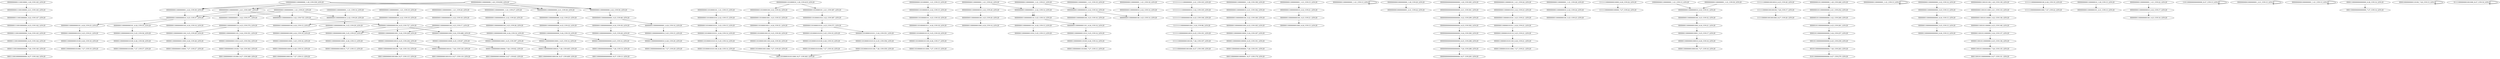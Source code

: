 digraph G {
    "00000111001000000000_6-25_COV:144_LEN:20" -> "00001110010000000000_7-26_COV:140_LEN:20";
    "00000011000000000001_5-25_COV:28_LEN:20" -> "00000110000000000010_6-26_COV:29_LEN:20";
    "00000000110000000010_2-22_COV:29_LEN:20" -> "00000001100000000100_3-23_COV:29_LEN:20";
    "00000000110100001010_3-22_COV:387_LEN:20" -> "00000001101000010101_4-23_COV:371_LEN:20";
    "00000001100000000100_3-23_COV:29_LEN:20" -> "00000011000000001000_4-24_COV:19_LEN:20";
    "00000011010000101010_5-25_COV:19_LEN:20" -> "00000110100001010100_6-26_COV:19_LEN:20";
    "00000110100000101100_6-26_COV:17_LEN:20" -> "00001101000001011000_7-27_COV:15_LEN:20";
    "00000110100001010100_6-26_COV:19_LEN:20" -> "00001101000010101000_7-27_COV:18_LEN:20";
    "00000000110000000110_3-23_COV:14_LEN:20" -> "00000001100000001101_4-24_COV:14_LEN:20";
    "00001100000000100010_7-26_COV:405_LEN:20" -> "00011000000001000100_8-27_COV:409_LEN:20";
    "11111111110000000010_3-22_COV:105_LEN:20" -> "11111111100000000100_4-23_COV:106_LEN:20";
    "00000000001100000001_1-20_COV:190_LEN:20" -> "00000000011000000010_2-21_COV:182_LEN:20";
    "00000000011000000001_1-21_COV:15_LEN:20" -> "00000000110000000010_2-22_COV:21_LEN:20";
    "00000110000000011010_6-25_COV:354_LEN:20" -> "00001100000000110100_7-26_COV:363_LEN:20";
    "00000000011000000001_1-21_COV:13_LEN:20" -> "00000000011000000001_1-21_COV:13_LEN:20";
    "00000011100100000000_5-24_COV:145_LEN:20" -> "00000111001000000000_6-25_COV:144_LEN:20";
    "00000011000000001000_5-24_COV:488_LEN:20" -> "00000110000000010001_6-25_COV:397_LEN:20";
    "00000011000000001000_5-24_COV:488_LEN:20" -> "00000110000000010000_6-25_COV:87_LEN:20";
    "00000110000000010100_6-26_COV:38_LEN:20" -> "00001100000000101000_7-27_COV:37_LEN:20";
    "00000000110000000000_3-23_COV:48_LEN:20" -> "00000001100000000001_4-24_COV:14_LEN:20";
    "00000000110000000000_3-23_COV:48_LEN:20" -> "00000001100000000000_4-24_COV:30_LEN:20";
    "00000000110000000010_2-22_COV:19_LEN:20" -> "00000001100000000100_4-24_COV:13_LEN:20";
    "00000000110000000010_2-22_COV:19_LEN:20" -> "00000001100000000100_4-23_COV:727_LEN:20";
    "00000001100000000100_3-23_COV:26_LEN:20" -> "00000011000000001000_4-24_COV:16_LEN:20";
    "00000000011000000001_2-21_COV:1087_LEN:20" -> "00000000110000000010_3-23_COV:37_LEN:20";
    "00000000011000000001_2-21_COV:1087_LEN:20" -> "00000000110000000011_3-22_COV:371_LEN:20";
    "00000000011000000001_2-21_COV:1087_LEN:20" -> "00000000110000000010_3-22_COV:725_LEN:20";
    "00000000011000000001_1-21_COV:27_LEN:20" -> "00000000110000000010_2-22_COV:26_LEN:20";
    "00000000011000000001_1-21_COV:25_LEN:20" -> "00000000110000000010_3-23_COV:37_LEN:20";
    "00000000011000000001_1-21_COV:25_LEN:20" -> "00000000110000000011_3-22_COV:371_LEN:20";
    "00000000011000000001_1-21_COV:25_LEN:20" -> "00000000110000000010_3-22_COV:725_LEN:20";
    "00000000001110010000_1-20_COV:145_LEN:20" -> "00000000011100100000_2-21_COV:145_LEN:20";
    "00000000011000000010_2-22_COV:16_LEN:20" -> "00000000110000000100_3-23_COV:14_LEN:20";
    "00000000011000000010_2-22_COV:14_LEN:20" -> "00000000110000000100_3-23_COV:14_LEN:20";
    "00001101000010101100_7-26_COV:359_LEN:20" -> "00011010000101011000_8-27_COV:363_LEN:20";
    "00000000001000000000_1-20_COV:20_LEN:20" -> "00000000010000000001_2-21_COV:22_LEN:20";
    "00000011000000001010_5-25_COV:21_LEN:20" -> "00000110000000010100_6-26_COV:18_LEN:20";
    "11111111100000000100_4-23_COV:106_LEN:20" -> "11111111000000001001_5-24_COV:96_LEN:20";
    "00000001101000001011_4-24_COV:18_LEN:20" -> "00000011010000010110_5-25_COV:18_LEN:20";
    "00000000000000000000_4-23_COV:302_LEN:20" -> "00000000000000000000_5-24_COV:300_LEN:20";
    "00000011000000001000_4-24_COV:19_LEN:20" -> "00000110000000010001_5-25_COV:16_LEN:20";
    "00000000011000001010_2-22_COV:23_LEN:20" -> "00000000110000010101_3-23_COV:21_LEN:20";
    "00000000011010000010_2-22_COV:15_LEN:20" -> "00000000110100000101_3-23_COV:18_LEN:20";
    "11111111000000001001_5-24_COV:96_LEN:20" -> "11111110000000010010_6-25_COV:191_LEN:20";
    "00000000110000000010_3-23_COV:37_LEN:20" -> "00000001100000000100_4-24_COV:14_LEN:20";
    "00000000110000000010_3-23_COV:37_LEN:20" -> "00000001100000000101_4-24_COV:23_LEN:20";
    "00000000011000000010_2-22_COV:24_LEN:20" -> "00000000110000000100_3-23_COV:23_LEN:20";
    "00000011000000001010_5-25_COV:36_LEN:20" -> "00000110000000010100_6-26_COV:38_LEN:20";
    "00000000011000000011_2-22_COV:14_LEN:20" -> "00000000110000000110_3-23_COV:14_LEN:20";
    "00000000011000000011_2-22_COV:14_LEN:20" -> "00000000110000000110_3-23_COV:14_LEN:20";
    "00000000110100001001_3-23_COV:33_LEN:20" -> "00000001101000010011_4-24_COV:31_LEN:20";
    "11111110000000010000_6-26_COV:24_LEN:20" -> "11111100000000100000_7-27_COV:24_LEN:20";
    "00000000001100000001_1-21_COV:28_LEN:20" -> "00000000011000000010_2-22_COV:24_LEN:20";
    "00000000000000000000_3-22_COV:299_LEN:20" -> "00000000000000000000_4-23_COV:302_LEN:20";
    "00000000110000000100_3-23_COV:32_LEN:20" -> "00000001100000001000_4-24_COV:21_LEN:20";
    "00000011000000010001_5-25_COV:17_LEN:20" -> "00000110000000100010_6-26_COV:16_LEN:20";
    "00000000001100000001_1-21_COV:22_LEN:20" -> "00000000011000000011_2-22_COV:14_LEN:20";
    "00000000001100000001_1-21_COV:22_LEN:20" -> "00000000011000000010_2-22_COV:20_LEN:20";
    "00000011010000101011_5-24_COV:351_LEN:20" -> "00000110100001010110_6-25_COV:356_LEN:20";
    "00000001100000000000_4-23_COV:22_LEN:20" -> "00000011000000000000_5-24_COV:19_LEN:20";
    "00000000011000000001_1-21_COV:20_LEN:20" -> "00000000110000000010_2-22_COV:18_LEN:20";
    "00000001100000000001_4-24_COV:14_LEN:20" -> "00000011000000000010_5-25_COV:15_LEN:20";
    "00000000011000000000_2-22_COV:50_LEN:20" -> "00000000110000000000_3-23_COV:48_LEN:20";
    "00000011000000001101_5-24_COV:351_LEN:20" -> "00000110000000011010_6-25_COV:354_LEN:20";
    "10000000001100000001_1-21_COV:13_LEN:20" -> "00000000011000000010_2-22_COV:31_LEN:20";
    "11111110000010010010_6-25_COV:20_LEN:20" -> "11111100000100100100_7-26_COV:17_LEN:20";
    "00000000101100000000_1-20_COV:260_LEN:20" -> "00000001011000000000_2-21_COV:252_LEN:20";
    "00000000110000000011_3-22_COV:371_LEN:20" -> "00000001100000000110_4-23_COV:374_LEN:20";
    "00000000000000000000_5-24_COV:300_LEN:20" -> "00000000000000000000_6-25_COV:298_LEN:20";
    "00000000011000000001_1-21_COV:19_LEN:20" -> "00000000110000000010_2-22_COV:19_LEN:20";
    "00000000001100000001_1-21_COV:13_LEN:20" -> "00000000001100000001_1-21_COV:13_LEN:20";
    "00001100000000110100_7-26_COV:363_LEN:20" -> "00011000000001101000_8-27_COV:369_LEN:20";
    "00000000110100001010_2-22_COV:15_LEN:20" -> "00000001101000010101_3-23_COV:15_LEN:20";
    "00000001100000000000_4-24_COV:13_LEN:20" -> "00000011000000000000_5-25_COV:13_LEN:20";
    "00000000110000010101_3-23_COV:21_LEN:20" -> "00000001100000101011_4-24_COV:21_LEN:20";
    "00000000110100000101_3-23_COV:18_LEN:20" -> "00000001101000001011_4-24_COV:18_LEN:20";
    "00000001100000001101_4-24_COV:14_LEN:20" -> "00000011000000011010_5-25_COV:14_LEN:20";
    "00000000000000000000_7-26_COV:288_LEN:20" -> "00000000000000000000_8-27_COV:293_LEN:20";
    "00000001011000000000_2-21_COV:252_LEN:20" -> "00000010110000000000_3-22_COV:260_LEN:20";
    "00001100000000100101_7-26_COV:120_LEN:20" -> "00011000000001001010_8-27_COV:119_LEN:20";
    "00000000011010000100_2-22_COV:32_LEN:20" -> "00000000110100001001_3-23_COV:33_LEN:20";
    "00000110000000110100_6-26_COV:14_LEN:20" -> "00001100000001101000_7-27_COV:13_LEN:20";
    "00000000001100000000_1-20_COV:830_LEN:20" -> "00000000011000000001_2-21_COV:1087_LEN:20";
    "00000000001100000000_1-20_COV:830_LEN:20" -> "00000000011000000000_2-22_COV:50_LEN:20";
    "00000000001100000000_1-20_COV:830_LEN:20" -> "00000000011000000000_2-21_COV:30_LEN:20";
    "00000000001100000000_1-20_COV:830_LEN:20" -> "00000000011000000001_2-22_COV:39_LEN:20";
    "11111110000000010010_6-25_COV:191_LEN:20" -> "11111100000000100100_7-26_COV:197_LEN:20";
    "00000110010110000000_6-25_COV:136_LEN:20" -> "00001100101100000000_7-26_COV:135_LEN:20";
    "00000000110000000100_3-22_COV:180_LEN:20" -> "00000001100000001000_4-23_COV:183_LEN:20";
    "00000000110000000000_3-23_COV:13_LEN:20" -> "00000001100000000000_4-24_COV:13_LEN:20";
    "11111100000100100100_7-26_COV:17_LEN:20" -> "11111000001001001000_8-27_COV:20_LEN:20";
    "00000001100000000100_4-23_COV:727_LEN:20" -> "00000011000000001000_5-24_COV:488_LEN:20";
    "00000001100000000100_4-23_COV:727_LEN:20" -> "00000011000000001000_5-25_COV:23_LEN:20";
    "00000001100000000100_4-23_COV:727_LEN:20" -> "00000011000000001001_5-24_COV:228_LEN:20";
    "00001100000000100000_7-26_COV:82_LEN:20" -> "00011000000001000000_8-27_COV:83_LEN:20";
    "00001101000010101100_6-26_COV:14_LEN:20" -> "00011010000101011000_8-27_COV:363_LEN:20";
    "00000011000000001000_4-24_COV:16_LEN:20" -> "00000110000000010001_5-25_COV:14_LEN:20";
    "00000000110000000010_3-23_COV:37_LEN:20" -> "00000001100000000101_4-24_COV:35_LEN:20";
    "11111110000000000100_6-26_COV:19_LEN:20" -> "11111100000000001000_7-27_COV:22_LEN:20";
    "00000110000000010001_6-26_COV:13_LEN:20" -> "00001100000000100010_7-27_COV:13_LEN:20";
    "00000110000000010001_6-25_COV:397_LEN:20" -> "00001100000000100010_7-26_COV:405_LEN:20";
    "00000000011001011000_2-21_COV:133_LEN:20" -> "00000000110010110000_3-22_COV:136_LEN:20";
    "00001100000000000000_7-26_COV:14_LEN:20" -> "00011000000000000000_8-27_COV:13_LEN:20";
    "00000000001100000010_1-20_COV:13_LEN:20" -> "00000000011000000101_2-21_COV:13_LEN:20";
    "00000000111001000000_3-22_COV:147_LEN:20" -> "00000001110010000000_4-23_COV:142_LEN:20";
    "00000000001100000101_1-21_COV:24_LEN:20" -> "00000000011000001010_2-22_COV:23_LEN:20";
    "00000110000000010100_6-26_COV:18_LEN:20" -> "00001100000000101000_7-27_COV:19_LEN:20";
    "00000011000000000000_5-24_COV:19_LEN:20" -> "00000110000000000000_6-25_COV:14_LEN:20";
    "00000001100000001000_4-23_COV:183_LEN:20" -> "00000011000000010000_5-24_COV:187_LEN:20";
    "00000000001100000001_1-21_COV:19_LEN:20" -> "00000000011000000010_2-22_COV:16_LEN:20";
    "00000110000000010001_5-25_COV:14_LEN:20" -> "00001100000000100010_7-26_COV:405_LEN:20";
    "00000011001011000000_5-24_COV:137_LEN:20" -> "00000110010110000000_6-25_COV:136_LEN:20";
    "00000000011000000001_1-21_COV:22_LEN:20" -> "00000000110000000010_2-22_COV:17_LEN:20";
    "00000000001100101100_1-20_COV:139_LEN:20" -> "00000000011001011000_2-21_COV:133_LEN:20";
    "00000011000000001100_5-25_COV:29_LEN:20" -> "00000110000000011000_6-26_COV:28_LEN:20";
    "00000000011000000001_1-21_COV:25_LEN:20" -> "00000000110000000010_2-22_COV:29_LEN:20";
    "00000000001101000010_1-20_COV:419_LEN:20" -> "00000000011010000100_2-22_COV:32_LEN:20";
    "00000000001101000010_1-20_COV:419_LEN:20" -> "00000000011010000101_2-21_COV:387_LEN:20";
    "00000001110010000000_4-23_COV:142_LEN:20" -> "00000011100100000000_5-24_COV:145_LEN:20";
    "00000001100101100000_4-23_COV:140_LEN:20" -> "00000011001011000000_5-24_COV:137_LEN:20";
    "00000001100000000101_4-24_COV:35_LEN:20" -> "00000011000000001010_5-25_COV:36_LEN:20";
    "00000000011010000101_2-21_COV:387_LEN:20" -> "00000000110100001010_3-22_COV:387_LEN:20";
    "00000000011000000000_2-22_COV:14_LEN:20" -> "00000000110000000000_3-23_COV:13_LEN:20";
    "00000000000000000000_6-25_COV:298_LEN:20" -> "00000000000000000000_7-26_COV:288_LEN:20";
    "00000011000001010110_5-25_COV:21_LEN:20" -> "00000110000010101100_6-26_COV:21_LEN:20";
    "11011000000000000000_8-27_COV:13_LEN:20" -> "11011000000000000000_8-27_COV:13_LEN:20";
    "11111100000000100100_7-26_COV:197_LEN:20" -> "11111000000001001000_8-27_COV:199_LEN:20";
    "00000001100000000110_4-23_COV:374_LEN:20" -> "00000011000000001101_5-24_COV:351_LEN:20";
    "00000001100000000110_4-23_COV:374_LEN:20" -> "00000011000000001100_5-25_COV:29_LEN:20";
    "00001100000001000000_7-26_COV:191_LEN:20" -> "00011000000010000001_8-27_COV:178_LEN:20";
    "00000011000000001000_5-25_COV:23_LEN:20" -> "00000110000000010001_6-26_COV:13_LEN:20";
    "00000000001100000001_1-21_COV:21_LEN:20" -> "00000000011000000011_2-22_COV:14_LEN:20";
    "00000000001100000001_1-21_COV:21_LEN:20" -> "00000000011000000010_2-22_COV:16_LEN:20";
    "00001011000000000000_5-24_COV:257_LEN:20" -> "00010110000000000000_6-25_COV:259_LEN:20";
    "00000000110000000000_3-22_COV:23_LEN:20" -> "00000001100000000000_4-23_COV:22_LEN:20";
    "00001100101100000000_7-26_COV:135_LEN:20" -> "00011001011000000000_8-27_COV:131_LEN:20";
    "11111111111000000001_2-21_COV:103_LEN:20" -> "11111111110000000010_3-22_COV:105_LEN:20";
    "00001100000000100100_7-26_COV:116_LEN:20" -> "00011000000001001000_8-27_COV:115_LEN:20";
    "00001110010000000000_7-26_COV:140_LEN:20" -> "00011100100000000000_8-27_COV:144_LEN:20";
    "00000010110000000000_3-22_COV:260_LEN:20" -> "00000101100000000000_4-23_COV:261_LEN:20";
    "00000110000000011000_6-26_COV:28_LEN:20" -> "00001100000000110000_7-27_COV:27_LEN:20";
    "00000110000000000010_6-26_COV:29_LEN:20" -> "00001100000000000100_7-27_COV:29_LEN:20";
    "00000001101000010101_4-23_COV:371_LEN:20" -> "00000011010000101010_5-25_COV:19_LEN:20";
    "00000001101000010101_4-23_COV:371_LEN:20" -> "00000011010000101011_5-24_COV:351_LEN:20";
    "00010110000000000000_6-25_COV:259_LEN:20" -> "00101100000000000000_7-26_COV:263_LEN:20";
    "10000000011000000001_1-21_COV:14_LEN:20" -> "00000000110000000010_2-22_COV:29_LEN:20";
    "00000000011000000010_2-21_COV:182_LEN:20" -> "00000000110000000100_3-22_COV:180_LEN:20";
    "00000000110000000010_2-22_COV:18_LEN:20" -> "00000001100000000100_3-23_COV:17_LEN:20";
    "00000000011010000101_1-21_COV:15_LEN:20" -> "00000000110100001010_2-22_COV:15_LEN:20";
    "00000110000000010000_6-25_COV:87_LEN:20" -> "00001100000000100000_7-26_COV:82_LEN:20";
    "00000011010000101011_4-24_COV:14_LEN:20" -> "00000110100001010110_5-25_COV:14_LEN:20";
    "00000000110000000010_2-22_COV:17_LEN:20" -> "00000001100000000100_3-23_COV:16_LEN:20";
    "00000000001000000001_2-21_COV:13_LEN:20" -> "00000000001000000001_2-21_COV:13_LEN:20";
    "00000110000000010001_5-25_COV:16_LEN:20" -> "00001100000000100010_6-26_COV:14_LEN:20";
    "00000001100000101011_4-24_COV:21_LEN:20" -> "00000011000001010110_5-25_COV:21_LEN:20";
    "00000001100000000101_4-24_COV:23_LEN:20" -> "00000011000000001010_5-25_COV:21_LEN:20";
    "00000000001000000001_1-21_COV:13_LEN:20" -> "00000000001000000001_1-21_COV:13_LEN:20";
    "00000011000000001001_5-24_COV:228_LEN:20" -> "00000110000000010010_6-25_COV:236_LEN:20";
    "00000101100000000000_4-23_COV:261_LEN:20" -> "00001011000000000000_5-24_COV:257_LEN:20";
    "00000001100000001000_4-24_COV:21_LEN:20" -> "00000011000000010001_5-25_COV:17_LEN:20";
    "00000001100000000100_3-23_COV:21_LEN:20" -> "00000011000000001000_4-24_COV:13_LEN:20";
    "00000011010000100110_5-25_COV:30_LEN:20" -> "00000110100001001100_6-26_COV:30_LEN:20";
    "00001100000000000000_6-26_COV:14_LEN:20" -> "00011000000000000000_7-27_COV:14_LEN:20";
    "00000000110010110000_3-22_COV:136_LEN:20" -> "00000001100101100000_4-23_COV:140_LEN:20";
    "00000000110000000110_3-23_COV:14_LEN:20" -> "00000001100000001101_4-24_COV:13_LEN:20";
    "00000110100001001100_6-26_COV:30_LEN:20" -> "00001101000010011000_7-27_COV:29_LEN:20";
    "00000000011000000000_2-21_COV:30_LEN:20" -> "00000000110000000000_3-22_COV:23_LEN:20";
    "00000011000000011010_5-25_COV:14_LEN:20" -> "00000110000000110100_6-26_COV:14_LEN:20";
    "00000001100000001101_4-24_COV:13_LEN:20" -> "00000011000000011010_5-25_COV:13_LEN:20";
    "00000110100001010110_5-25_COV:14_LEN:20" -> "00001101000010101100_6-26_COV:14_LEN:20";
    "00000011010000010110_5-25_COV:18_LEN:20" -> "00000110100000101100_6-26_COV:17_LEN:20";
    "10000000001100000000_1-20_COV:339_LEN:20" -> "00000000011000000001_2-21_COV:1087_LEN:20";
    "10000000001100000000_1-20_COV:339_LEN:20" -> "00000000011000000000_2-22_COV:50_LEN:20";
    "10000000001100000000_1-20_COV:339_LEN:20" -> "00000000011000000000_2-21_COV:30_LEN:20";
    "10000000001100000000_1-20_COV:339_LEN:20" -> "00000000011000000001_2-22_COV:39_LEN:20";
    "00000110000000010010_6-25_COV:236_LEN:20" -> "00001100000000100101_7-26_COV:120_LEN:20";
    "00000110000000010010_6-25_COV:236_LEN:20" -> "00001100000000100100_7-26_COV:116_LEN:20";
    "00001100000000100010_6-26_COV:14_LEN:20" -> "00011000000001000100_7-27_COV:13_LEN:20";
    "00000000001100000001_1-21_COV:18_LEN:20" -> "00000000011000000010_2-22_COV:14_LEN:20";
    "00000011000000000000_5-25_COV:13_LEN:20" -> "00000110000000000000_6-26_COV:13_LEN:20";
    "00000001100000000100_3-23_COV:17_LEN:20" -> "00000011000000001000_5-24_COV:488_LEN:20";
    "00000001100000000100_3-23_COV:17_LEN:20" -> "00000011000000001000_5-25_COV:23_LEN:20";
    "00000001100000000100_3-23_COV:17_LEN:20" -> "00000011000000001001_5-24_COV:228_LEN:20";
    "00000000011000000010_2-22_COV:31_LEN:20" -> "00000000110000000100_3-23_COV:32_LEN:20";
    "00000000000000000000_1-20_COV:305_LEN:20" -> "00000000000000000000_2-21_COV:301_LEN:20";
    "00000000011000000010_2-22_COV:16_LEN:20" -> "00000000110000000100_3-23_COV:16_LEN:20";
    "00000000000000000000_2-21_COV:301_LEN:20" -> "00000000000000000000_3-22_COV:299_LEN:20";
    "00000000011000000010_2-22_COV:20_LEN:20" -> "00000000110000000100_3-23_COV:20_LEN:20";
    "00000000011100100000_2-21_COV:145_LEN:20" -> "00000000111001000000_3-22_COV:147_LEN:20";
    "00101100000000000000_7-26_COV:263_LEN:20" -> "01011000000000000000_8-27_COV:270_LEN:20";
    "00000001101000010101_3-23_COV:15_LEN:20" -> "00000011010000101011_4-24_COV:14_LEN:20";
    "00000000110000000010_2-22_COV:21_LEN:20" -> "00000001100000000100_3-23_COV:21_LEN:20";
    "00000110000000100010_6-26_COV:16_LEN:20" -> "00001100000001000100_7-27_COV:16_LEN:20";
    "00000000110000000010_2-22_COV:26_LEN:20" -> "00000001100000000100_3-23_COV:26_LEN:20";
    "00001000000000110100_7-26_COV:13_LEN:20" -> "00001000000000110100_7-26_COV:13_LEN:20";
    "00000001100000000000_4-24_COV:30_LEN:20" -> "00000011000000000001_5-25_COV:28_LEN:20";
    "00000000001100000001_1-21_COV:30_LEN:20" -> "00000000011000000010_2-22_COV:31_LEN:20";
    "00000000011000000001_2-22_COV:39_LEN:20" -> "00000000110000000010_3-23_COV:37_LEN:20";
    "00000110000000100000_6-25_COV:191_LEN:20" -> "00001100000001000000_7-26_COV:191_LEN:20";
    "00000110100001010110_6-25_COV:356_LEN:20" -> "00001101000010101100_7-26_COV:359_LEN:20";
    "00000011000000010000_5-24_COV:187_LEN:20" -> "00000110000000100000_6-25_COV:191_LEN:20";
    "00000110000010101100_6-26_COV:21_LEN:20" -> "00001100000101011000_7-27_COV:21_LEN:20";
    "00000000110000000010_3-22_COV:725_LEN:20" -> "00000001100000000100_4-24_COV:13_LEN:20";
    "00000000110000000010_3-22_COV:725_LEN:20" -> "00000001100000000100_4-23_COV:727_LEN:20";
    "00000000001101000001_1-21_COV:15_LEN:20" -> "00000000011010000010_2-22_COV:15_LEN:20";
    "01111000000001001000_8-27_COV:16_LEN:20" -> "01111000000001001000_8-27_COV:16_LEN:20";
    "00000001101000010011_4-24_COV:31_LEN:20" -> "00000011010000100110_5-25_COV:30_LEN:20";
    "00000000110000000100_3-23_COV:20_LEN:20" -> "00000001100000001000_4-24_COV:14_LEN:20";
    "00000110000000000000_6-25_COV:14_LEN:20" -> "00001100000000000000_7-26_COV:14_LEN:20";
}
